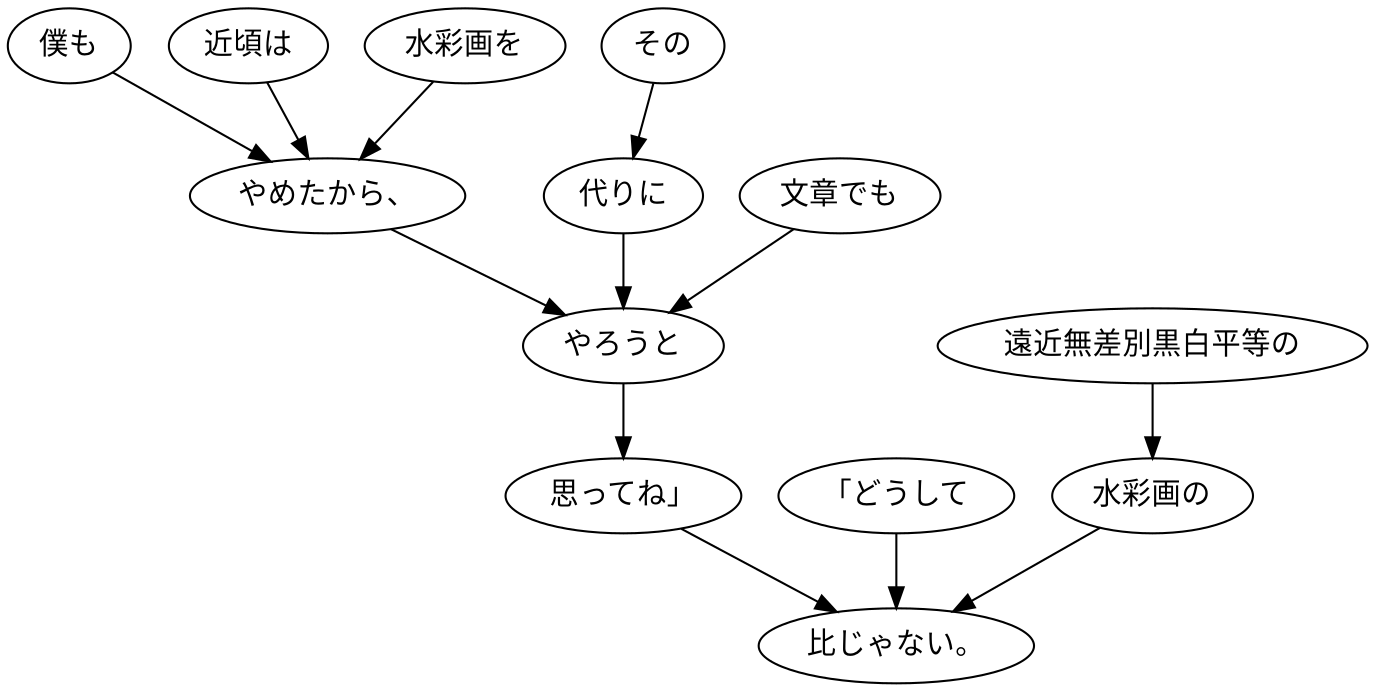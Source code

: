 digraph graph1006 {
	node0 [label="僕も"];
	node1 [label="近頃は"];
	node2 [label="水彩画を"];
	node3 [label="やめたから、"];
	node4 [label="その"];
	node5 [label="代りに"];
	node6 [label="文章でも"];
	node7 [label="やろうと"];
	node8 [label="思ってね」"];
	node9 [label="「どうして"];
	node10 [label="遠近無差別黒白平等の"];
	node11 [label="水彩画の"];
	node12 [label="比じゃない。"];
	node0 -> node3;
	node1 -> node3;
	node2 -> node3;
	node3 -> node7;
	node4 -> node5;
	node5 -> node7;
	node6 -> node7;
	node7 -> node8;
	node8 -> node12;
	node9 -> node12;
	node10 -> node11;
	node11 -> node12;
}
